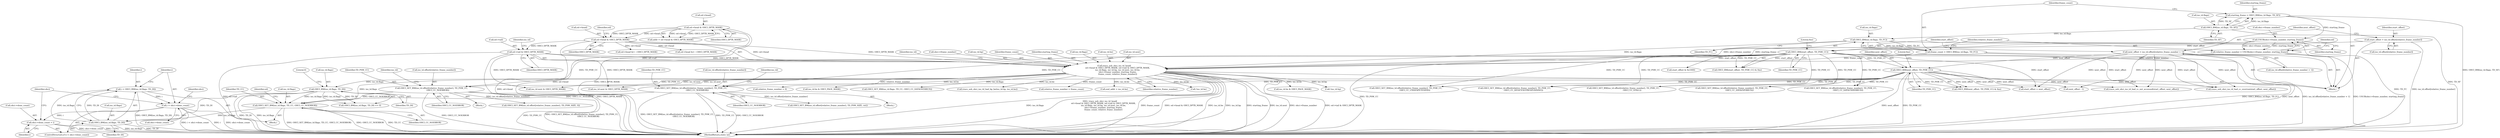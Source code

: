 digraph "0_qemu_26f670a244982335cc08943fb1ec099a2c81e42d@pointer" {
"1000904" [label="(Call,ohci->done_count = i)"];
"1000899" [label="(Call,i < ohci->done_count)"];
"1000891" [label="(Call,i = OHCI_BM(iso_td.flags, TD_DI))"];
"1000893" [label="(Call,OHCI_BM(iso_td.flags, TD_DI))"];
"1000859" [label="(Call,OHCI_SET_BM(iso_td.flags, TD_CC, OHCI_CC_NOERROR))"];
"1000179" [label="(Call,trace_usb_ohci_iso_td_head(\n           ed->head & OHCI_DPTR_MASK, ed->tail & OHCI_DPTR_MASK,\n           iso_td.flags, iso_td.bp, iso_td.next, iso_td.be,\n           ohci->frame_number, starting_frame,\n           frame_count, relative_frame_number))"];
"1000180" [label="(Call,ed->head & OHCI_DPTR_MASK)"];
"1000140" [label="(Call,ed->head & OHCI_DPTR_MASK)"];
"1000185" [label="(Call,ed->tail & OHCI_DPTR_MASK)"];
"1000167" [label="(Call,OHCI_BM(iso_td.flags, TD_FC))"];
"1000160" [label="(Call,OHCI_BM(iso_td.flags, TD_SF))"];
"1000174" [label="(Call,USUB(ohci->frame_number, starting_frame))"];
"1000158" [label="(Call,starting_frame = OHCI_BM(iso_td.flags, TD_SF))"];
"1000165" [label="(Call,frame_count = OHCI_BM(iso_td.flags, TD_FC))"];
"1000172" [label="(Call,relative_frame_number = USUB(ohci->frame_number, starting_frame))"];
"1000585" [label="(Call,OHCI_BM(iso_td.flags, TD_DI))"];
"1000737" [label="(Call,OHCI_SET_BM(iso_td.offset[relative_frame_number], TD_PSW_CC,\n                    OHCI_CC_NOERROR))"];
"1000409" [label="(Call,OHCI_BM(start_offset, TD_PSW_CC))"];
"1000389" [label="(Call,start_offset = iso_td.offset[relative_frame_number])"];
"1000419" [label="(Call,OHCI_BM(next_offset, TD_PSW_CC))"];
"1000396" [label="(Call,next_offset = iso_td.offset[relative_frame_number + 1])"];
"1000711" [label="(Call,OHCI_SET_BM(iso_td.offset[relative_frame_number], TD_PSW_CC,\n                    OHCI_CC_NOERROR))"];
"1000584" [label="(Call,OHCI_BM(iso_td.flags, TD_DI) == 0)"];
"1000904" [label="(Call,ohci->done_count = i)"];
"1000718" [label="(Identifier,OHCI_CC_NOERROR)"];
"1000389" [label="(Call,start_offset = iso_td.offset[relative_frame_number])"];
"1000586" [label="(Call,iso_td.flags)"];
"1000858" [label="(Block,)"];
"1000211" [label="(Identifier,iso_td)"];
"1000744" [label="(Identifier,OHCI_CC_NOERROR)"];
"1000481" [label="(Call,next_offset - 1)"];
"1000585" [label="(Call,OHCI_BM(iso_td.flags, TD_DI))"];
"1000202" [label="(Call,ohci->frame_number)"];
"1000466" [label="(Call,iso_td.be & OHCI_PAGE_MASK)"];
"1000160" [label="(Call,OHCI_BM(iso_td.flags, TD_SF))"];
"1000897" [label="(Identifier,TD_DI)"];
"1000422" [label="(Literal,0xe)"];
"1000891" [label="(Call,i = OHCI_BM(iso_td.flags, TD_DI))"];
"1000418" [label="(Call,OHCI_BM(next_offset, TD_PSW_CC) & 0xe)"];
"1000167" [label="(Call,OHCI_BM(iso_td.flags, TD_FC))"];
"1000738" [label="(Call,iso_td.offset[relative_frame_number])"];
"1000911" [label="(Identifier,ohci)"];
"1000371" [label="(Call,!iso_td.bp)"];
"1000390" [label="(Identifier,start_offset)"];
"1000174" [label="(Call,USUB(ohci->frame_number, starting_frame))"];
"1000898" [label="(ControlStructure,if (i < ohci->done_count))"];
"1000743" [label="(Identifier,TD_PSW_CC)"];
"1000906" [label="(Identifier,ohci)"];
"1000138" [label="(Call,addr = ed->head & OHCI_DPTR_MASK)"];
"1000397" [label="(Identifier,next_offset)"];
"1000250" [label="(Call,relative_frame_number < 0)"];
"1000893" [label="(Call,OHCI_BM(iso_td.flags, TD_DI))"];
"1000179" [label="(Call,trace_usb_ohci_iso_td_head(\n           ed->head & OHCI_DPTR_MASK, ed->tail & OHCI_DPTR_MASK,\n           iso_td.flags, iso_td.bp, iso_td.next, iso_td.be,\n           ohci->frame_number, starting_frame,\n           frame_count, relative_frame_number))"];
"1000590" [label="(Literal,0)"];
"1000193" [label="(Call,iso_td.bp)"];
"1000864" [label="(Identifier,OHCI_CC_NOERROR)"];
"1000748" [label="(Identifier,iso_td)"];
"1000172" [label="(Call,relative_frame_number = USUB(ohci->frame_number, starting_frame))"];
"1000398" [label="(Call,iso_td.offset[relative_frame_number + 1])"];
"1000867" [label="(Identifier,ed)"];
"1000589" [label="(Identifier,TD_DI)"];
"1000173" [label="(Identifier,relative_frame_number)"];
"1000206" [label="(Identifier,frame_count)"];
"1000186" [label="(Call,ed->tail)"];
"1000110" [label="(Block,)"];
"1000166" [label="(Identifier,frame_count)"];
"1000184" [label="(Identifier,OHCI_DPTR_MASK)"];
"1000507" [label="(Call,iso_td.be & OHCI_PAGE_MASK)"];
"1000717" [label="(Identifier,TD_PSW_CC)"];
"1000205" [label="(Identifier,starting_frame)"];
"1000737" [label="(Call,OHCI_SET_BM(iso_td.offset[relative_frame_number], TD_PSW_CC,\n                    OHCI_CC_NOERROR))"];
"1000894" [label="(Call,iso_td.flags)"];
"1000445" [label="(Call,start_offset & 0x1000)"];
"1000899" [label="(Call,i < ohci->done_count)"];
"1000267" [label="(Call,OHCI_SET_BM(iso_td.flags, TD_CC, OHCI_CC_DATAOVERRUN))"];
"1000865" [label="(Call,ed->head &= ~OHCI_DPTR_MASK)"];
"1000158" [label="(Call,starting_frame = OHCI_BM(iso_td.flags, TD_SF))"];
"1000165" [label="(Call,frame_count = OHCI_BM(iso_td.flags, TD_FC))"];
"1000719" [label="(Call,OHCI_SET_BM(iso_td.offset[relative_frame_number], TD_PSW_SIZE, ret))"];
"1000282" [label="(Call,iso_td.next & OHCI_DPTR_MASK)"];
"1000905" [label="(Call,ohci->done_count)"];
"1000412" [label="(Literal,0xe)"];
"1000860" [label="(Call,iso_td.flags)"];
"1000159" [label="(Identifier,starting_frame)"];
"1000419" [label="(Call,OHCI_BM(next_offset, TD_PSW_CC))"];
"1000420" [label="(Identifier,next_offset)"];
"1000273" [label="(Call,ed->head &= ~OHCI_DPTR_MASK)"];
"1000171" [label="(Identifier,TD_FC)"];
"1000434" [label="(Call,start_offset > next_offset)"];
"1000144" [label="(Identifier,OHCI_DPTR_MASK)"];
"1000380" [label="(Call,trace_usb_ohci_iso_td_bad_bp_be(iso_td.bp, iso_td.be))"];
"1000189" [label="(Identifier,OHCI_DPTR_MASK)"];
"1000804" [label="(Call,OHCI_SET_BM(iso_td.offset[relative_frame_number], TD_PSW_CC,\n                            OHCI_CC_DEVICENOTRESPONDING))"];
"1000260" [label="(Call,relative_frame_number > frame_count)"];
"1000141" [label="(Call,ed->head)"];
"1000736" [label="(Block,)"];
"1000517" [label="(Call,end_addr = iso_td.be)"];
"1000168" [label="(Call,iso_td.flags)"];
"1000187" [label="(Identifier,ed)"];
"1000191" [label="(Identifier,iso_td)"];
"1000190" [label="(Call,iso_td.flags)"];
"1000164" [label="(Identifier,TD_SF)"];
"1000765" [label="(Call,OHCI_SET_BM(iso_td.offset[relative_frame_number], TD_PSW_CC,\n                        OHCI_CC_DATAOVERRUN))"];
"1000396" [label="(Call,next_offset = iso_td.offset[relative_frame_number + 1])"];
"1000409" [label="(Call,OHCI_BM(start_offset, TD_PSW_CC))"];
"1000140" [label="(Call,ed->head & OHCI_DPTR_MASK)"];
"1000745" [label="(Call,OHCI_SET_BM(iso_td.offset[relative_frame_number], TD_PSW_SIZE, 0))"];
"1000711" [label="(Call,OHCI_SET_BM(iso_td.offset[relative_frame_number], TD_PSW_CC,\n                    OHCI_CC_NOERROR))"];
"1000424" [label="(Call,trace_usb_ohci_iso_td_bad_cc_not_accessed(start_offset, next_offset))"];
"1000859" [label="(Call,OHCI_SET_BM(iso_td.flags, TD_CC, OHCI_CC_NOERROR))"];
"1000199" [label="(Call,iso_td.be)"];
"1000175" [label="(Call,ohci->frame_number)"];
"1000161" [label="(Call,iso_td.flags)"];
"1000438" [label="(Call,trace_usb_ohci_iso_td_bad_cc_overrun(start_offset, next_offset))"];
"1000207" [label="(Identifier,relative_frame_number)"];
"1000789" [label="(Call,OHCI_SET_BM(iso_td.offset[relative_frame_number], TD_PSW_CC,\n                        OHCI_CC_DATAUNDERRUN))"];
"1000863" [label="(Identifier,TD_CC)"];
"1000874" [label="(Call,iso_td.next & OHCI_DPTR_MASK)"];
"1000408" [label="(Call,OHCI_BM(start_offset, TD_PSW_CC) & 0xe)"];
"1000695" [label="(Block,)"];
"1000845" [label="(Call,OHCI_SET_BM(iso_td.offset[relative_frame_number], TD_PSW_CC,\n                            OHCI_CC_UNDEXPETEDPID))"];
"1000712" [label="(Call,iso_td.offset[relative_frame_number])"];
"1000180" [label="(Call,ed->head & OHCI_DPTR_MASK)"];
"1000411" [label="(Identifier,TD_PSW_CC)"];
"1000185" [label="(Call,ed->tail & OHCI_DPTR_MASK)"];
"1000410" [label="(Identifier,start_offset)"];
"1000181" [label="(Call,ed->head)"];
"1000908" [label="(Identifier,i)"];
"1000900" [label="(Identifier,i)"];
"1000391" [label="(Call,iso_td.offset[relative_frame_number])"];
"1000920" [label="(MethodReturn,static int)"];
"1000722" [label="(Identifier,iso_td)"];
"1000196" [label="(Call,iso_td.next)"];
"1000892" [label="(Identifier,i)"];
"1000421" [label="(Identifier,TD_PSW_CC)"];
"1000178" [label="(Identifier,starting_frame)"];
"1000375" [label="(Call,!iso_td.be)"];
"1000901" [label="(Call,ohci->done_count)"];
"1000182" [label="(Identifier,ed)"];
"1000825" [label="(Call,OHCI_SET_BM(iso_td.offset[relative_frame_number], TD_PSW_CC,\n                            OHCI_CC_STALL))"];
"1000904" -> "1000898"  [label="AST: "];
"1000904" -> "1000908"  [label="CFG: "];
"1000905" -> "1000904"  [label="AST: "];
"1000908" -> "1000904"  [label="AST: "];
"1000911" -> "1000904"  [label="CFG: "];
"1000904" -> "1000920"  [label="DDG: ohci->done_count"];
"1000904" -> "1000920"  [label="DDG: i"];
"1000899" -> "1000904"  [label="DDG: i"];
"1000899" -> "1000898"  [label="AST: "];
"1000899" -> "1000901"  [label="CFG: "];
"1000900" -> "1000899"  [label="AST: "];
"1000901" -> "1000899"  [label="AST: "];
"1000906" -> "1000899"  [label="CFG: "];
"1000911" -> "1000899"  [label="CFG: "];
"1000899" -> "1000920"  [label="DDG: i < ohci->done_count"];
"1000899" -> "1000920"  [label="DDG: i"];
"1000899" -> "1000920"  [label="DDG: ohci->done_count"];
"1000891" -> "1000899"  [label="DDG: i"];
"1000891" -> "1000858"  [label="AST: "];
"1000891" -> "1000893"  [label="CFG: "];
"1000892" -> "1000891"  [label="AST: "];
"1000893" -> "1000891"  [label="AST: "];
"1000900" -> "1000891"  [label="CFG: "];
"1000891" -> "1000920"  [label="DDG: OHCI_BM(iso_td.flags, TD_DI)"];
"1000893" -> "1000891"  [label="DDG: iso_td.flags"];
"1000893" -> "1000891"  [label="DDG: TD_DI"];
"1000893" -> "1000897"  [label="CFG: "];
"1000894" -> "1000893"  [label="AST: "];
"1000897" -> "1000893"  [label="AST: "];
"1000893" -> "1000920"  [label="DDG: TD_DI"];
"1000893" -> "1000920"  [label="DDG: iso_td.flags"];
"1000859" -> "1000893"  [label="DDG: iso_td.flags"];
"1000585" -> "1000893"  [label="DDG: TD_DI"];
"1000859" -> "1000858"  [label="AST: "];
"1000859" -> "1000864"  [label="CFG: "];
"1000860" -> "1000859"  [label="AST: "];
"1000863" -> "1000859"  [label="AST: "];
"1000864" -> "1000859"  [label="AST: "];
"1000867" -> "1000859"  [label="CFG: "];
"1000859" -> "1000920"  [label="DDG: OHCI_SET_BM(iso_td.flags, TD_CC, OHCI_CC_NOERROR)"];
"1000859" -> "1000920"  [label="DDG: OHCI_CC_NOERROR"];
"1000859" -> "1000920"  [label="DDG: TD_CC"];
"1000179" -> "1000859"  [label="DDG: iso_td.flags"];
"1000585" -> "1000859"  [label="DDG: iso_td.flags"];
"1000737" -> "1000859"  [label="DDG: OHCI_CC_NOERROR"];
"1000711" -> "1000859"  [label="DDG: OHCI_CC_NOERROR"];
"1000179" -> "1000110"  [label="AST: "];
"1000179" -> "1000207"  [label="CFG: "];
"1000180" -> "1000179"  [label="AST: "];
"1000185" -> "1000179"  [label="AST: "];
"1000190" -> "1000179"  [label="AST: "];
"1000193" -> "1000179"  [label="AST: "];
"1000196" -> "1000179"  [label="AST: "];
"1000199" -> "1000179"  [label="AST: "];
"1000202" -> "1000179"  [label="AST: "];
"1000205" -> "1000179"  [label="AST: "];
"1000206" -> "1000179"  [label="AST: "];
"1000207" -> "1000179"  [label="AST: "];
"1000211" -> "1000179"  [label="CFG: "];
"1000179" -> "1000920"  [label="DDG: ed->tail & OHCI_DPTR_MASK"];
"1000179" -> "1000920"  [label="DDG: iso_td.flags"];
"1000179" -> "1000920"  [label="DDG: trace_usb_ohci_iso_td_head(\n           ed->head & OHCI_DPTR_MASK, ed->tail & OHCI_DPTR_MASK,\n           iso_td.flags, iso_td.bp, iso_td.next, iso_td.be,\n           ohci->frame_number, starting_frame,\n           frame_count, relative_frame_number)"];
"1000179" -> "1000920"  [label="DDG: frame_count"];
"1000179" -> "1000920"  [label="DDG: ed->head & OHCI_DPTR_MASK"];
"1000179" -> "1000920"  [label="DDG: iso_td.be"];
"1000179" -> "1000920"  [label="DDG: iso_td.bp"];
"1000179" -> "1000920"  [label="DDG: starting_frame"];
"1000179" -> "1000920"  [label="DDG: iso_td.next"];
"1000179" -> "1000920"  [label="DDG: ohci->frame_number"];
"1000180" -> "1000179"  [label="DDG: ed->head"];
"1000180" -> "1000179"  [label="DDG: OHCI_DPTR_MASK"];
"1000185" -> "1000179"  [label="DDG: ed->tail"];
"1000185" -> "1000179"  [label="DDG: OHCI_DPTR_MASK"];
"1000167" -> "1000179"  [label="DDG: iso_td.flags"];
"1000174" -> "1000179"  [label="DDG: ohci->frame_number"];
"1000174" -> "1000179"  [label="DDG: starting_frame"];
"1000165" -> "1000179"  [label="DDG: frame_count"];
"1000172" -> "1000179"  [label="DDG: relative_frame_number"];
"1000179" -> "1000250"  [label="DDG: relative_frame_number"];
"1000179" -> "1000260"  [label="DDG: frame_count"];
"1000179" -> "1000267"  [label="DDG: iso_td.flags"];
"1000179" -> "1000282"  [label="DDG: iso_td.next"];
"1000179" -> "1000371"  [label="DDG: iso_td.bp"];
"1000179" -> "1000375"  [label="DDG: iso_td.be"];
"1000179" -> "1000380"  [label="DDG: iso_td.be"];
"1000179" -> "1000466"  [label="DDG: iso_td.be"];
"1000179" -> "1000507"  [label="DDG: iso_td.be"];
"1000179" -> "1000517"  [label="DDG: iso_td.be"];
"1000179" -> "1000585"  [label="DDG: iso_td.flags"];
"1000179" -> "1000874"  [label="DDG: iso_td.next"];
"1000180" -> "1000184"  [label="CFG: "];
"1000181" -> "1000180"  [label="AST: "];
"1000184" -> "1000180"  [label="AST: "];
"1000187" -> "1000180"  [label="CFG: "];
"1000180" -> "1000920"  [label="DDG: ed->head"];
"1000140" -> "1000180"  [label="DDG: ed->head"];
"1000140" -> "1000180"  [label="DDG: OHCI_DPTR_MASK"];
"1000180" -> "1000185"  [label="DDG: OHCI_DPTR_MASK"];
"1000180" -> "1000273"  [label="DDG: ed->head"];
"1000180" -> "1000865"  [label="DDG: ed->head"];
"1000140" -> "1000138"  [label="AST: "];
"1000140" -> "1000144"  [label="CFG: "];
"1000141" -> "1000140"  [label="AST: "];
"1000144" -> "1000140"  [label="AST: "];
"1000138" -> "1000140"  [label="CFG: "];
"1000140" -> "1000920"  [label="DDG: ed->head"];
"1000140" -> "1000920"  [label="DDG: OHCI_DPTR_MASK"];
"1000140" -> "1000138"  [label="DDG: ed->head"];
"1000140" -> "1000138"  [label="DDG: OHCI_DPTR_MASK"];
"1000185" -> "1000189"  [label="CFG: "];
"1000186" -> "1000185"  [label="AST: "];
"1000189" -> "1000185"  [label="AST: "];
"1000191" -> "1000185"  [label="CFG: "];
"1000185" -> "1000920"  [label="DDG: ed->tail"];
"1000185" -> "1000920"  [label="DDG: OHCI_DPTR_MASK"];
"1000185" -> "1000282"  [label="DDG: OHCI_DPTR_MASK"];
"1000185" -> "1000874"  [label="DDG: OHCI_DPTR_MASK"];
"1000167" -> "1000165"  [label="AST: "];
"1000167" -> "1000171"  [label="CFG: "];
"1000168" -> "1000167"  [label="AST: "];
"1000171" -> "1000167"  [label="AST: "];
"1000165" -> "1000167"  [label="CFG: "];
"1000167" -> "1000920"  [label="DDG: TD_FC"];
"1000167" -> "1000165"  [label="DDG: iso_td.flags"];
"1000167" -> "1000165"  [label="DDG: TD_FC"];
"1000160" -> "1000167"  [label="DDG: iso_td.flags"];
"1000160" -> "1000158"  [label="AST: "];
"1000160" -> "1000164"  [label="CFG: "];
"1000161" -> "1000160"  [label="AST: "];
"1000164" -> "1000160"  [label="AST: "];
"1000158" -> "1000160"  [label="CFG: "];
"1000160" -> "1000920"  [label="DDG: TD_SF"];
"1000160" -> "1000158"  [label="DDG: iso_td.flags"];
"1000160" -> "1000158"  [label="DDG: TD_SF"];
"1000174" -> "1000172"  [label="AST: "];
"1000174" -> "1000178"  [label="CFG: "];
"1000175" -> "1000174"  [label="AST: "];
"1000178" -> "1000174"  [label="AST: "];
"1000172" -> "1000174"  [label="CFG: "];
"1000174" -> "1000172"  [label="DDG: ohci->frame_number"];
"1000174" -> "1000172"  [label="DDG: starting_frame"];
"1000158" -> "1000174"  [label="DDG: starting_frame"];
"1000158" -> "1000110"  [label="AST: "];
"1000159" -> "1000158"  [label="AST: "];
"1000166" -> "1000158"  [label="CFG: "];
"1000158" -> "1000920"  [label="DDG: OHCI_BM(iso_td.flags, TD_SF)"];
"1000165" -> "1000110"  [label="AST: "];
"1000166" -> "1000165"  [label="AST: "];
"1000173" -> "1000165"  [label="CFG: "];
"1000165" -> "1000920"  [label="DDG: OHCI_BM(iso_td.flags, TD_FC)"];
"1000172" -> "1000110"  [label="AST: "];
"1000173" -> "1000172"  [label="AST: "];
"1000182" -> "1000172"  [label="CFG: "];
"1000172" -> "1000920"  [label="DDG: USUB(ohci->frame_number, starting_frame)"];
"1000585" -> "1000584"  [label="AST: "];
"1000585" -> "1000589"  [label="CFG: "];
"1000586" -> "1000585"  [label="AST: "];
"1000589" -> "1000585"  [label="AST: "];
"1000590" -> "1000585"  [label="CFG: "];
"1000585" -> "1000920"  [label="DDG: TD_DI"];
"1000585" -> "1000920"  [label="DDG: iso_td.flags"];
"1000585" -> "1000584"  [label="DDG: iso_td.flags"];
"1000585" -> "1000584"  [label="DDG: TD_DI"];
"1000737" -> "1000736"  [label="AST: "];
"1000737" -> "1000744"  [label="CFG: "];
"1000738" -> "1000737"  [label="AST: "];
"1000743" -> "1000737"  [label="AST: "];
"1000744" -> "1000737"  [label="AST: "];
"1000748" -> "1000737"  [label="CFG: "];
"1000737" -> "1000920"  [label="DDG: OHCI_CC_NOERROR"];
"1000737" -> "1000920"  [label="DDG: TD_PSW_CC"];
"1000737" -> "1000920"  [label="DDG: OHCI_SET_BM(iso_td.offset[relative_frame_number], TD_PSW_CC,\n                    OHCI_CC_NOERROR)"];
"1000409" -> "1000737"  [label="DDG: TD_PSW_CC"];
"1000419" -> "1000737"  [label="DDG: TD_PSW_CC"];
"1000737" -> "1000745"  [label="DDG: iso_td.offset[relative_frame_number]"];
"1000409" -> "1000408"  [label="AST: "];
"1000409" -> "1000411"  [label="CFG: "];
"1000410" -> "1000409"  [label="AST: "];
"1000411" -> "1000409"  [label="AST: "];
"1000412" -> "1000409"  [label="CFG: "];
"1000409" -> "1000920"  [label="DDG: TD_PSW_CC"];
"1000409" -> "1000408"  [label="DDG: start_offset"];
"1000409" -> "1000408"  [label="DDG: TD_PSW_CC"];
"1000389" -> "1000409"  [label="DDG: start_offset"];
"1000409" -> "1000419"  [label="DDG: TD_PSW_CC"];
"1000409" -> "1000424"  [label="DDG: start_offset"];
"1000409" -> "1000434"  [label="DDG: start_offset"];
"1000409" -> "1000438"  [label="DDG: start_offset"];
"1000409" -> "1000445"  [label="DDG: start_offset"];
"1000409" -> "1000711"  [label="DDG: TD_PSW_CC"];
"1000409" -> "1000765"  [label="DDG: TD_PSW_CC"];
"1000409" -> "1000789"  [label="DDG: TD_PSW_CC"];
"1000409" -> "1000804"  [label="DDG: TD_PSW_CC"];
"1000409" -> "1000825"  [label="DDG: TD_PSW_CC"];
"1000409" -> "1000845"  [label="DDG: TD_PSW_CC"];
"1000389" -> "1000110"  [label="AST: "];
"1000389" -> "1000391"  [label="CFG: "];
"1000390" -> "1000389"  [label="AST: "];
"1000391" -> "1000389"  [label="AST: "];
"1000397" -> "1000389"  [label="CFG: "];
"1000389" -> "1000920"  [label="DDG: iso_td.offset[relative_frame_number]"];
"1000419" -> "1000418"  [label="AST: "];
"1000419" -> "1000421"  [label="CFG: "];
"1000420" -> "1000419"  [label="AST: "];
"1000421" -> "1000419"  [label="AST: "];
"1000422" -> "1000419"  [label="CFG: "];
"1000419" -> "1000920"  [label="DDG: next_offset"];
"1000419" -> "1000920"  [label="DDG: TD_PSW_CC"];
"1000419" -> "1000418"  [label="DDG: next_offset"];
"1000419" -> "1000418"  [label="DDG: TD_PSW_CC"];
"1000396" -> "1000419"  [label="DDG: next_offset"];
"1000419" -> "1000424"  [label="DDG: next_offset"];
"1000419" -> "1000434"  [label="DDG: next_offset"];
"1000419" -> "1000438"  [label="DDG: next_offset"];
"1000419" -> "1000481"  [label="DDG: next_offset"];
"1000419" -> "1000711"  [label="DDG: TD_PSW_CC"];
"1000419" -> "1000765"  [label="DDG: TD_PSW_CC"];
"1000419" -> "1000789"  [label="DDG: TD_PSW_CC"];
"1000419" -> "1000804"  [label="DDG: TD_PSW_CC"];
"1000419" -> "1000825"  [label="DDG: TD_PSW_CC"];
"1000419" -> "1000845"  [label="DDG: TD_PSW_CC"];
"1000396" -> "1000110"  [label="AST: "];
"1000396" -> "1000398"  [label="CFG: "];
"1000397" -> "1000396"  [label="AST: "];
"1000398" -> "1000396"  [label="AST: "];
"1000410" -> "1000396"  [label="CFG: "];
"1000396" -> "1000920"  [label="DDG: next_offset"];
"1000396" -> "1000920"  [label="DDG: iso_td.offset[relative_frame_number + 1]"];
"1000396" -> "1000424"  [label="DDG: next_offset"];
"1000396" -> "1000434"  [label="DDG: next_offset"];
"1000396" -> "1000438"  [label="DDG: next_offset"];
"1000396" -> "1000481"  [label="DDG: next_offset"];
"1000711" -> "1000695"  [label="AST: "];
"1000711" -> "1000718"  [label="CFG: "];
"1000712" -> "1000711"  [label="AST: "];
"1000717" -> "1000711"  [label="AST: "];
"1000718" -> "1000711"  [label="AST: "];
"1000722" -> "1000711"  [label="CFG: "];
"1000711" -> "1000920"  [label="DDG: OHCI_SET_BM(iso_td.offset[relative_frame_number], TD_PSW_CC,\n                    OHCI_CC_NOERROR)"];
"1000711" -> "1000920"  [label="DDG: TD_PSW_CC"];
"1000711" -> "1000920"  [label="DDG: OHCI_CC_NOERROR"];
"1000711" -> "1000719"  [label="DDG: iso_td.offset[relative_frame_number]"];
}

